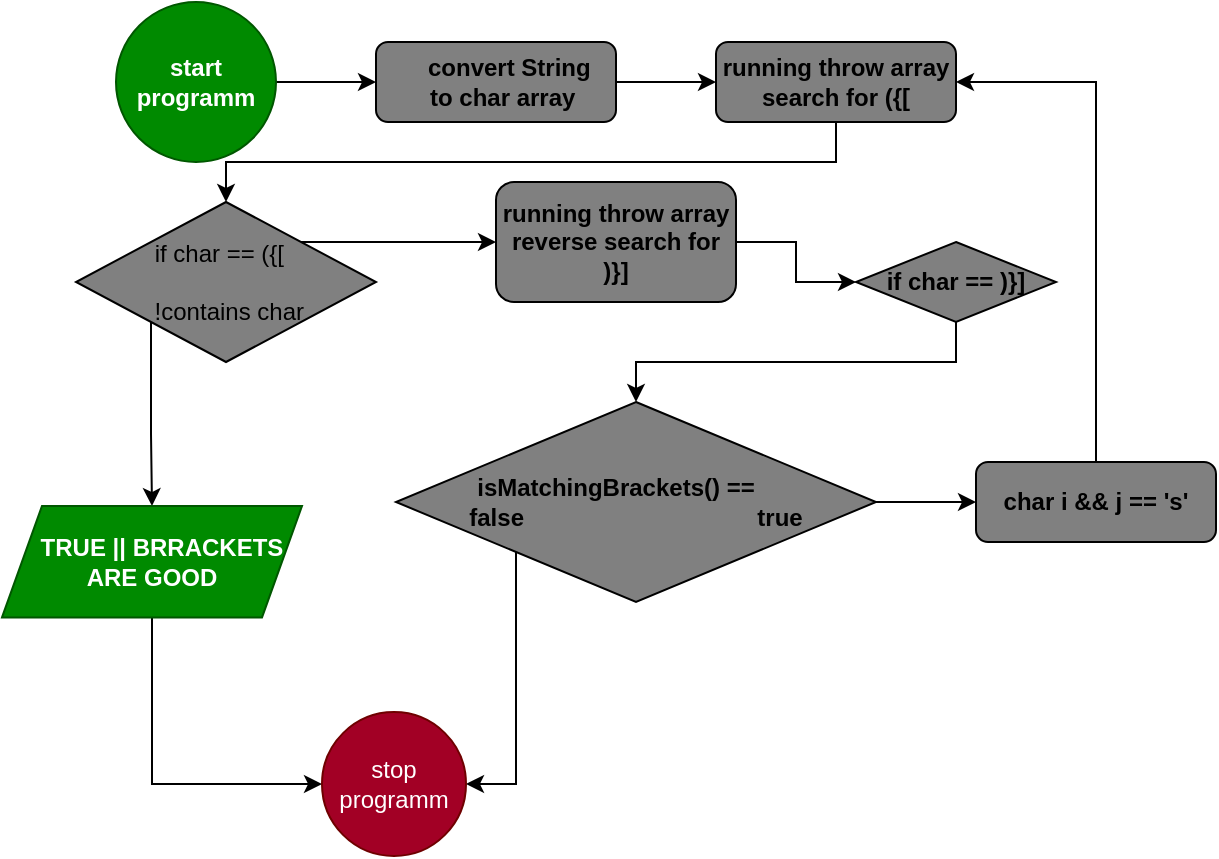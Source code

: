 <mxfile version="20.5.3" type="embed"><diagram id="AYRRz6_bfFTV4ZAb6w4Y" name="Page-1"><mxGraphModel dx="637" dy="563" grid="0" gridSize="10" guides="1" tooltips="1" connect="1" arrows="1" fold="1" page="0" pageScale="1" pageWidth="850" pageHeight="1100" math="0" shadow="0"><root><mxCell id="0"/><mxCell id="1" parent="0"/><mxCell id="9" style="edgeStyle=orthogonalEdgeStyle;rounded=0;orthogonalLoop=1;jettySize=auto;html=1;exitX=1;exitY=0.5;exitDx=0;exitDy=0;entryX=0;entryY=0.5;entryDx=0;entryDy=0;" edge="1" parent="1" source="2" target="4"><mxGeometry relative="1" as="geometry"/></mxCell><mxCell id="2" value="&lt;b&gt;start programm&lt;/b&gt;" style="ellipse;whiteSpace=wrap;html=1;aspect=fixed;fillColor=#008a00;fontColor=#ffffff;strokeColor=#005700;" vertex="1" parent="1"><mxGeometry x="100" y="20" width="80" height="80" as="geometry"/></mxCell><mxCell id="10" style="edgeStyle=orthogonalEdgeStyle;rounded=0;orthogonalLoop=1;jettySize=auto;html=1;exitX=1;exitY=0.5;exitDx=0;exitDy=0;entryX=0;entryY=0.5;entryDx=0;entryDy=0;" edge="1" parent="1" source="4" target="6"><mxGeometry relative="1" as="geometry"/></mxCell><mxCell id="4" value="&lt;b&gt;&amp;nbsp; &amp;nbsp; &amp;nbsp; &amp;nbsp;convert String&amp;nbsp; &amp;nbsp; &amp;nbsp; to char array&lt;/b&gt;" style="rounded=1;whiteSpace=wrap;html=1;fillColor=#808080;" vertex="1" parent="1"><mxGeometry x="230" y="40" width="120" height="40" as="geometry"/></mxCell><mxCell id="22" style="edgeStyle=orthogonalEdgeStyle;rounded=0;orthogonalLoop=1;jettySize=auto;html=1;exitX=1;exitY=0;exitDx=0;exitDy=0;entryX=0;entryY=0.5;entryDx=0;entryDy=0;" edge="1" parent="1" source="5" target="7"><mxGeometry relative="1" as="geometry"/></mxCell><mxCell id="24" style="edgeStyle=orthogonalEdgeStyle;rounded=0;orthogonalLoop=1;jettySize=auto;html=1;exitX=0;exitY=1;exitDx=0;exitDy=0;entryX=0.5;entryY=0;entryDx=0;entryDy=0;" edge="1" parent="1" source="5" target="25"><mxGeometry relative="1" as="geometry"><mxPoint x="118" y="240" as="targetPoint"/></mxGeometry></mxCell><mxCell id="5" value="&amp;nbsp; &amp;nbsp; &amp;nbsp; &amp;nbsp; &amp;nbsp; &amp;nbsp;if char == ({[&amp;nbsp; &amp;nbsp; &amp;nbsp; &amp;nbsp; &amp;nbsp; &amp;nbsp; &amp;nbsp; &amp;nbsp; &amp;nbsp; &amp;nbsp; &amp;nbsp; &amp;nbsp; &amp;nbsp; &amp;nbsp; &amp;nbsp; &amp;nbsp; &amp;nbsp; &amp;nbsp; &amp;nbsp; &amp;nbsp; &amp;nbsp; &amp;nbsp; &amp;nbsp;!contains char" style="rhombus;whiteSpace=wrap;html=1;fillColor=#808080;" vertex="1" parent="1"><mxGeometry x="80" y="120" width="150" height="80" as="geometry"/></mxCell><mxCell id="11" style="edgeStyle=orthogonalEdgeStyle;rounded=0;orthogonalLoop=1;jettySize=auto;html=1;exitX=0.5;exitY=1;exitDx=0;exitDy=0;entryX=0.5;entryY=0;entryDx=0;entryDy=0;" edge="1" parent="1" source="6" target="5"><mxGeometry relative="1" as="geometry"/></mxCell><mxCell id="6" value="&lt;b&gt;running throw array search for ({[&lt;/b&gt;" style="rounded=1;whiteSpace=wrap;html=1;fillColor=#808080;" vertex="1" parent="1"><mxGeometry x="400" y="40" width="120" height="40" as="geometry"/></mxCell><mxCell id="14" style="edgeStyle=orthogonalEdgeStyle;rounded=0;orthogonalLoop=1;jettySize=auto;html=1;exitX=1;exitY=0.5;exitDx=0;exitDy=0;entryX=0;entryY=0.5;entryDx=0;entryDy=0;" edge="1" parent="1" source="7" target="13"><mxGeometry relative="1" as="geometry"/></mxCell><mxCell id="7" value="&lt;b&gt;running throw array reverse search for )}]&lt;/b&gt;" style="whiteSpace=wrap;html=1;fillColor=#808080;rounded=1;" vertex="1" parent="1"><mxGeometry x="290" y="110" width="120" height="60" as="geometry"/></mxCell><mxCell id="26" style="edgeStyle=orthogonalEdgeStyle;rounded=0;orthogonalLoop=1;jettySize=auto;html=1;exitX=0.5;exitY=1;exitDx=0;exitDy=0;entryX=0.5;entryY=0;entryDx=0;entryDy=0;" edge="1" parent="1" source="13" target="17"><mxGeometry relative="1" as="geometry"/></mxCell><mxCell id="13" value="&lt;b&gt;if char == )}]&lt;/b&gt;" style="rhombus;whiteSpace=wrap;html=1;fillColor=#808080;" vertex="1" parent="1"><mxGeometry x="470" y="140" width="100" height="40" as="geometry"/></mxCell><mxCell id="15" value="&lt;b&gt;char i &amp;amp;&amp;amp; j == 's'&lt;/b&gt;" style="rounded=1;whiteSpace=wrap;html=1;fillColor=#808080;" vertex="1" parent="1"><mxGeometry x="530" y="250" width="120" height="40" as="geometry"/></mxCell><mxCell id="18" style="edgeStyle=orthogonalEdgeStyle;rounded=0;orthogonalLoop=1;jettySize=auto;html=1;exitX=1;exitY=0.5;exitDx=0;exitDy=0;entryX=0;entryY=0.5;entryDx=0;entryDy=0;" edge="1" parent="1" source="17" target="15"><mxGeometry relative="1" as="geometry"/></mxCell><mxCell id="33" style="edgeStyle=orthogonalEdgeStyle;rounded=0;orthogonalLoop=1;jettySize=auto;html=1;exitX=0;exitY=1;exitDx=0;exitDy=0;entryX=1;entryY=0.5;entryDx=0;entryDy=0;" edge="1" parent="1" source="17" target="27"><mxGeometry relative="1" as="geometry"><mxPoint x="300" y="414" as="targetPoint"/></mxGeometry></mxCell><mxCell id="17" value="&lt;b&gt;&amp;nbsp; &amp;nbsp; &amp;nbsp; &amp;nbsp; &amp;nbsp; &amp;nbsp;isMatchingBrackets() ==&amp;nbsp; &amp;nbsp; &amp;nbsp; &amp;nbsp; &amp;nbsp; &amp;nbsp; &amp;nbsp; &amp;nbsp; &amp;nbsp; false&amp;nbsp; &amp;nbsp; &amp;nbsp; &amp;nbsp; &amp;nbsp; &amp;nbsp; &amp;nbsp; &amp;nbsp; &amp;nbsp; &amp;nbsp; &amp;nbsp; &amp;nbsp; &amp;nbsp; &amp;nbsp; &amp;nbsp; &amp;nbsp; &amp;nbsp; &amp;nbsp;true&lt;/b&gt;" style="rhombus;whiteSpace=wrap;html=1;fillColor=#808080;" vertex="1" parent="1"><mxGeometry x="240" y="220" width="240" height="100" as="geometry"/></mxCell><mxCell id="21" value="" style="endArrow=classic;html=1;rounded=0;entryX=1;entryY=0.5;entryDx=0;entryDy=0;exitX=0.5;exitY=0;exitDx=0;exitDy=0;" edge="1" parent="1" source="15" target="6"><mxGeometry width="50" height="50" relative="1" as="geometry"><mxPoint x="580" y="80" as="sourcePoint"/><mxPoint x="620" y="50" as="targetPoint"/><Array as="points"><mxPoint x="590" y="60"/></Array></mxGeometry></mxCell><mxCell id="29" style="edgeStyle=orthogonalEdgeStyle;rounded=0;orthogonalLoop=1;jettySize=auto;html=1;exitX=0.5;exitY=1;exitDx=0;exitDy=0;entryX=0;entryY=0.5;entryDx=0;entryDy=0;" edge="1" parent="1" source="25" target="27"><mxGeometry relative="1" as="geometry"><mxPoint x="166" y="422" as="targetPoint"/><Array as="points"><mxPoint x="118" y="411"/></Array></mxGeometry></mxCell><mxCell id="25" value="&lt;b&gt;&amp;nbsp; &amp;nbsp;TRUE || BRRACKETS ARE GOOD&lt;/b&gt;" style="shape=parallelogram;perimeter=parallelogramPerimeter;whiteSpace=wrap;html=1;fixedSize=1;fillColor=#008a00;fontColor=#ffffff;strokeColor=#005700;" vertex="1" parent="1"><mxGeometry x="43" y="272" width="150" height="55.71" as="geometry"/></mxCell><mxCell id="27" value="stop programm" style="ellipse;whiteSpace=wrap;html=1;aspect=fixed;fillColor=#a20025;fontColor=#ffffff;strokeColor=#6F0000;" vertex="1" parent="1"><mxGeometry x="203" y="375" width="72" height="72" as="geometry"/></mxCell></root></mxGraphModel></diagram></mxfile>